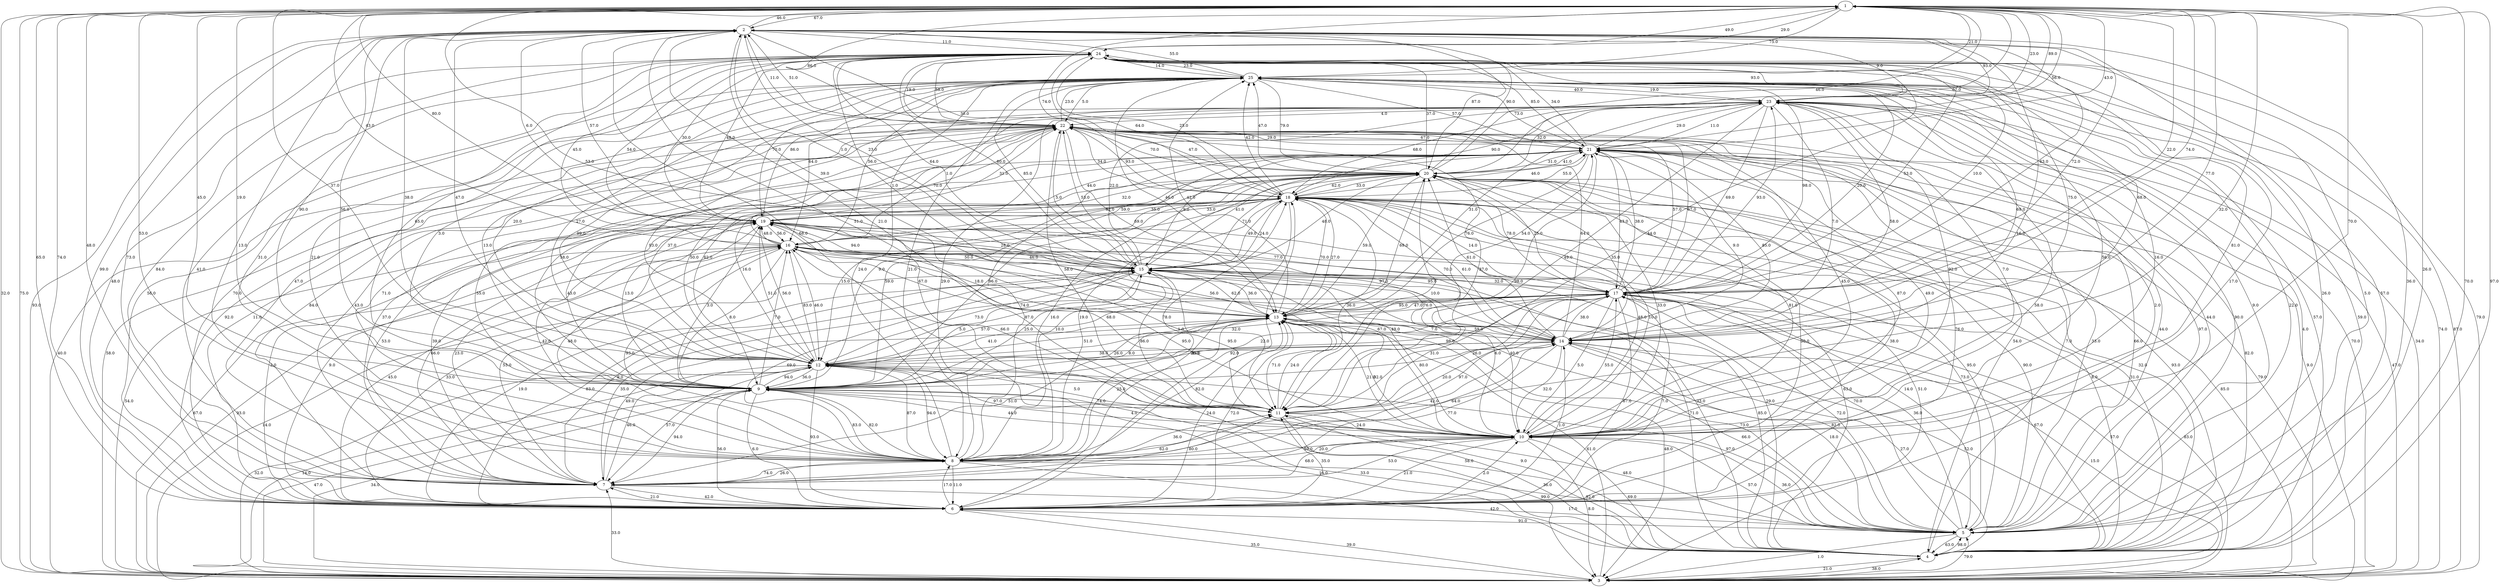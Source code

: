strict digraph G {
  1 [ label="1" ];
  2 [ label="2" ];
  3 [ label="3" ];
  4 [ label="4" ];
  5 [ label="5" ];
  6 [ label="6" ];
  7 [ label="7" ];
  8 [ label="8" ];
  9 [ label="9" ];
  10 [ label="10" ];
  11 [ label="11" ];
  12 [ label="12" ];
  13 [ label="13" ];
  14 [ label="14" ];
  15 [ label="15" ];
  16 [ label="16" ];
  17 [ label="17" ];
  18 [ label="18" ];
  19 [ label="19" ];
  20 [ label="20" ];
  21 [ label="21" ];
  22 [ label="22" ];
  23 [ label="23" ];
  24 [ label="24" ];
  25 [ label="25" ];
  23 -> 21 [ label="11.0" ];
  25 -> 17 [ label="20.0" ];
  6 -> 7 [ label="21.0" ];
  22 -> 11 [ label="37.0" ];
  4 -> 11 [ label="36.0" ];
  18 -> 24 [ label="25.0" ];
  12 -> 1 [ label="37.0" ];
  2 -> 9 [ label="90.0" ];
  9 -> 2 [ label="56.0" ];
  18 -> 3 [ label="51.0" ];
  15 -> 12 [ label="87.0" ];
  24 -> 11 [ label="44.0" ];
  24 -> 10 [ label="81.0" ];
  8 -> 24 [ label="31.0" ];
  5 -> 17 [ label="36.0" ];
  5 -> 19 [ label="73.0" ];
  3 -> 20 [ label="79.0" ];
  12 -> 13 [ label="51.0" ];
  24 -> 9 [ label="65.0" ];
  21 -> 24 [ label="34.0" ];
  18 -> 23 [ label="90.0" ];
  16 -> 23 [ label="1.0" ];
  3 -> 15 [ label="14.0" ];
  16 -> 10 [ label="95.0" ];
  22 -> 15 [ label="5.0" ];
  13 -> 8 [ label="25.0" ];
  9 -> 22 [ label="58.0" ];
  9 -> 3 [ label="34.0" ];
  16 -> 1 [ label="43.0" ];
  6 -> 21 [ label="76.0" ];
  6 -> 24 [ label="17.0" ];
  18 -> 6 [ label="43.0" ];
  3 -> 25 [ label="87.0" ];
  9 -> 17 [ label="98.0" ];
  3 -> 6 [ label="39.0" ];
  20 -> 4 [ label="32.0" ];
  3 -> 18 [ label="85.0" ];
  15 -> 4 [ label="71.0" ];
  20 -> 10 [ label="81.0" ];
  25 -> 24 [ label="23.0" ];
  18 -> 15 [ label="24.0" ];
  12 -> 15 [ label="73.0" ];
  12 -> 17 [ label="32.0" ];
  23 -> 10 [ label="92.0" ];
  15 -> 25 [ label="85.0" ];
  22 -> 12 [ label="37.0" ];
  15 -> 18 [ label="49.0" ];
  15 -> 2 [ label="23.0" ];
  17 -> 13 [ label="95.0" ];
  6 -> 18 [ label="92.0" ];
  6 -> 17 [ label="7.0" ];
  23 -> 3 [ label="70.0" ];
  10 -> 3 [ label="8.0" ];
  12 -> 16 [ label="83.0" ];
  21 -> 20 [ label="31.0" ];
  7 -> 6 [ label="42.0" ];
  25 -> 3 [ label="74.0" ];
  1 -> 7 [ label="48.0" ];
  10 -> 21 [ label="49.0" ];
  15 -> 17 [ label="32.0" ];
  21 -> 23 [ label="29.0" ];
  25 -> 10 [ label="56.0" ];
  8 -> 20 [ label="16.0" ];
  17 -> 20 [ label="78.0" ];
  20 -> 16 [ label="82.0" ];
  2 -> 23 [ label="93.0" ];
  17 -> 11 [ label="31.0" ];
  17 -> 12 [ label="57.0" ];
  12 -> 14 [ label="26.0" ];
  18 -> 19 [ label="33.0" ];
  16 -> 3 [ label="93.0" ];
  24 -> 1 [ label="49.0" ];
  5 -> 18 [ label="90.0" ];
  11 -> 15 [ label="86.0" ];
  3 -> 12 [ label="14.0" ];
  8 -> 17 [ label="97.0" ];
  20 -> 21 [ label="41.0" ];
  11 -> 5 [ label="48.0" ];
  9 -> 8 [ label="83.0" ];
  10 -> 17 [ label="55.0" ];
  3 -> 22 [ label="58.0" ];
  24 -> 7 [ label="84.0" ];
  11 -> 3 [ label="99.0" ];
  21 -> 1 [ label="43.0" ];
  17 -> 4 [ label="67.0" ];
  4 -> 14 [ label="52.0" ];
  2 -> 24 [ label="11.0" ];
  11 -> 14 [ label="20.0" ];
  4 -> 18 [ label="8.0" ];
  15 -> 20 [ label="71.0" ];
  24 -> 15 [ label="64.0" ];
  23 -> 17 [ label="69.0" ];
  11 -> 16 [ label="66.0" ];
  3 -> 16 [ label="67.0" ];
  14 -> 1 [ label="77.0" ];
  24 -> 19 [ label="48.0" ];
  8 -> 6 [ label="11.0" ];
  2 -> 11 [ label="51.0" ];
  17 -> 5 [ label="72.0" ];
  20 -> 18 [ label="62.0" ];
  15 -> 19 [ label="94.0" ];
  22 -> 13 [ label="69.0" ];
  7 -> 18 [ label="39.0" ];
  19 -> 25 [ label="86.0" ];
  15 -> 16 [ label="46.0" ];
  18 -> 1 [ label="74.0" ];
  13 -> 23 [ label="31.0" ];
  5 -> 14 [ label="18.0" ];
  21 -> 5 [ label="33.0" ];
  13 -> 11 [ label="71.0" ];
  21 -> 15 [ label="9.0" ];
  25 -> 1 [ label="21.0" ];
  23 -> 22 [ label="4.0" ];
  16 -> 15 [ label="50.0" ];
  12 -> 25 [ label="20.0" ];
  1 -> 20 [ label="67.0" ];
  23 -> 20 [ label="32.0" ];
  23 -> 2 [ label="9.0" ];
  11 -> 17 [ label="26.0" ];
  25 -> 14 [ label="69.0" ];
  3 -> 5 [ label="79.0" ];
  16 -> 22 [ label="70.0" ];
  19 -> 18 [ label="35.0" ];
  7 -> 11 [ label="62.0" ];
  20 -> 14 [ label="35.0" ];
  3 -> 23 [ label="34.0" ];
  23 -> 25 [ label="40.0" ];
  15 -> 24 [ label="80.0" ];
  13 -> 17 [ label="47.0" ];
  14 -> 19 [ label="97.0" ];
  23 -> 5 [ label="90.0" ];
  19 -> 15 [ label="28.0" ];
  15 -> 22 [ label="53.0" ];
  5 -> 3 [ label="1.0" ];
  16 -> 12 [ label="46.0" ];
  24 -> 14 [ label="75.0" ];
  25 -> 13 [ label="46.0" ];
  12 -> 3 [ label="32.0" ];
  5 -> 13 [ label="82.0" ];
  2 -> 6 [ label="99.0" ];
  19 -> 2 [ label="6.0" ];
  24 -> 25 [ label="14.0" ];
  4 -> 16 [ label="29.0" ];
  3 -> 9 [ label="47.0" ];
  9 -> 20 [ label="96.0" ];
  24 -> 17 [ label="53.0" ];
  8 -> 5 [ label="92.0" ];
  10 -> 4 [ label="69.0" ];
  1 -> 21 [ label="56.0" ];
  5 -> 12 [ label="97.0" ];
  14 -> 4 [ label="27.0" ];
  23 -> 9 [ label="93.0" ];
  21 -> 7 [ label="37.0" ];
  17 -> 3 [ label="57.0" ];
  18 -> 8 [ label="10.0" ];
  2 -> 18 [ label="30.0" ];
  6 -> 23 [ label="2.0" ];
  24 -> 16 [ label="45.0" ];
  6 -> 9 [ label="56.0" ];
  8 -> 14 [ label="64.0" ];
  15 -> 9 [ label="5.0" ];
  22 -> 8 [ label="71.0" ];
  20 -> 24 [ label="37.0" ];
  18 -> 25 [ label="42.0" ];
  14 -> 13 [ label="59.0" ];
  3 -> 1 [ label="75.0" ];
  8 -> 13 [ label="82.0" ];
  25 -> 16 [ label="64.0" ];
  12 -> 8 [ label="94.0" ];
  14 -> 24 [ label="68.0" ];
  21 -> 17 [ label="43.0" ];
  16 -> 14 [ label="56.0" ];
  7 -> 25 [ label="47.0" ];
  19 -> 6 [ label="3.0" ];
  17 -> 21 [ label="38.0" ];
  16 -> 5 [ label="14.0" ];
  20 -> 13 [ label="59.0" ];
  25 -> 22 [ label="5.0" ];
  5 -> 22 [ label="44.0" ];
  22 -> 21 [ label="67.0" ];
  20 -> 12 [ label="16.0" ];
  11 -> 18 [ label="36.0" ];
  6 -> 22 [ label="11.0" ];
  21 -> 11 [ label="98.0" ];
  7 -> 10 [ label="68.0" ];
  22 -> 18 [ label="34.0" ];
  9 -> 21 [ label="9.0" ];
  25 -> 5 [ label="9.0" ];
  5 -> 1 [ label="26.0" ];
  19 -> 22 [ label="31.0" ];
  9 -> 19 [ label="3.0" ];
  20 -> 22 [ label="47.0" ];
  24 -> 3 [ label="79.0" ];
  11 -> 19 [ label="68.0" ];
  22 -> 24 [ label="19.0" ];
  2 -> 10 [ label="16.0" ];
  25 -> 23 [ label="19.0" ];
  1 -> 25 [ label="75.0" ];
  8 -> 18 [ label="1.0" ];
  14 -> 18 [ label="70.0" ];
  9 -> 6 [ label="6.0" ];
  25 -> 12 [ label="27.0" ];
  5 -> 23 [ label="44.0" ];
  24 -> 13 [ label="1.0" ];
  13 -> 3 [ label="48.0" ];
  22 -> 5 [ label="97.0" ];
  24 -> 8 [ label="21.0" ];
  18 -> 20 [ label="33.0" ];
  2 -> 22 [ label="11.0" ];
  4 -> 23 [ label="4.0" ];
  25 -> 19 [ label="70.0" ];
  3 -> 21 [ label="47.0" ];
  22 -> 25 [ label="23.0" ];
  20 -> 11 [ label="10.0" ];
  15 -> 14 [ label="76.0" ];
  1 -> 17 [ label="22.0" ];
  16 -> 19 [ label="48.0" ];
  7 -> 16 [ label="55.0" ];
  23 -> 6 [ label="58.0" ];
  13 -> 25 [ label="42.0" ];
  2 -> 20 [ label="87.0" ];
  22 -> 6 [ label="92.0" ];
  6 -> 25 [ label="70.0" ];
  7 -> 12 [ label="46.0" ];
  5 -> 4 [ label="63.0" ];
  9 -> 10 [ label="4.0" ];
  9 -> 23 [ label="13.0" ];
  21 -> 8 [ label="74.0" ];
  6 -> 1 [ label="74.0" ];
  1 -> 2 [ label="67.0" ];
  12 -> 9 [ label="36.0" ];
  8 -> 25 [ label="24.0" ];
  10 -> 19 [ label="67.0" ];
  17 -> 19 [ label="77.0" ];
  7 -> 2 [ label="73.0" ];
  11 -> 10 [ label="24.0" ];
  6 -> 16 [ label="33.0" ];
  5 -> 24 [ label="5.0" ];
  13 -> 10 [ label="32.0" ];
  14 -> 20 [ label="61.0" ];
  13 -> 21 [ label="54.0" ];
  3 -> 19 [ label="54.0" ];
  25 -> 21 [ label="57.0" ];
  2 -> 5 [ label="36.0" ];
  4 -> 5 [ label="98.0" ];
  5 -> 15 [ label="70.0" ];
  17 -> 9 [ label="22.0" ];
  22 -> 1 [ label="86.0" ];
  25 -> 8 [ label="21.0" ];
  9 -> 18 [ label="43.0" ];
  6 -> 5 [ label="91.0" ];
  3 -> 13 [ label="61.0" ];
  14 -> 12 [ label="38.0" ];
  9 -> 25 [ label="3.0" ];
  10 -> 15 [ label="6.0" ];
  21 -> 18 [ label="55.0" ];
  19 -> 8 [ label="48.0" ];
  10 -> 20 [ label="33.0" ];
  8 -> 9 [ label="82.0" ];
  13 -> 2 [ label="39.0" ];
  7 -> 5 [ label="17.0" ];
  10 -> 9 [ label="44.0" ];
  10 -> 7 [ label="53.0" ];
  13 -> 12 [ label="41.0" ];
  12 -> 19 [ label="56.0" ];
  19 -> 11 [ label="78.0" ];
  8 -> 23 [ label="29.0" ];
  18 -> 12 [ label="15.0" ];
  20 -> 25 [ label="47.0" ];
  3 -> 7 [ label="33.0" ];
  7 -> 19 [ label="23.0" ];
  2 -> 19 [ label="57.0" ];
  14 -> 5 [ label="66.0" ];
  4 -> 20 [ label="93.0" ];
  19 -> 10 [ label="49.0" ];
  18 -> 14 [ label="61.0" ];
  4 -> 21 [ label="82.0" ];
  13 -> 9 [ label="26.0" ];
  24 -> 22 [ label="58.0" ];
  20 -> 15 [ label="48.0" ];
  12 -> 21 [ label="62.0" ];
  24 -> 21 [ label="85.0" ];
  8 -> 22 [ label="55.0" ];
  16 -> 20 [ label="59.0" ];
  19 -> 24 [ label="30.0" ];
  17 -> 23 [ label="93.0" ];
  8 -> 11 [ label="36.0" ];
  21 -> 10 [ label="87.0" ];
  16 -> 6 [ label="45.0" ];
  19 -> 20 [ label="32.0" ];
  20 -> 9 [ label="59.0" ];
  23 -> 11 [ label="49.0" ];
  14 -> 22 [ label="64.0" ];
  6 -> 3 [ label="35.0" ];
  22 -> 17 [ label="67.0" ];
  17 -> 6 [ label="67.0" ];
  25 -> 2 [ label="55.0" ];
  3 -> 4 [ label="38.0" ];
  23 -> 18 [ label="68.0" ];
  13 -> 16 [ label="67.0" ];
  11 -> 13 [ label="24.0" ];
  12 -> 2 [ label="47.0" ];
  11 -> 7 [ label="80.0" ];
  9 -> 11 [ label="74.0" ];
  6 -> 20 [ label="38.0" ];
  19 -> 16 [ label="56.0" ];
  18 -> 4 [ label="31.0" ];
  11 -> 2 [ label="21.0" ];
  2 -> 3 [ label="93.0" ];
  1 -> 19 [ label="80.0" ];
  15 -> 13 [ label="62.0" ];
  1 -> 9 [ label="19.0" ];
  4 -> 12 [ label="9.0" ];
  22 -> 2 [ label="51.0" ];
  13 -> 18 [ label="70.0" ];
  15 -> 10 [ label="40.0" ];
  1 -> 4 [ label="70.0" ];
  4 -> 15 [ label="85.0" ];
  1 -> 8 [ label="53.0" ];
  1 -> 11 [ label="32.0" ];
  9 -> 13 [ label="8.0" ];
  9 -> 4 [ label="33.0" ];
  5 -> 10 [ label="36.0" ];
  5 -> 25 [ label="22.0" ];
  1 -> 3 [ label="32.0" ];
  14 -> 23 [ label="58.0" ];
  23 -> 12 [ label="99.0" ];
  18 -> 10 [ label="48.0" ];
  21 -> 22 [ label="29.0" ];
  18 -> 7 [ label="53.0" ];
  8 -> 2 [ label="13.0" ];
  18 -> 5 [ label="95.0" ];
  23 -> 1 [ label="89.0" ];
  25 -> 6 [ label="56.0" ];
  10 -> 2 [ label="68.0" ];
  15 -> 6 [ label="19.0" ];
  14 -> 10 [ label="32.0" ];
  10 -> 12 [ label="97.0" ];
  25 -> 4 [ label="57.0" ];
  11 -> 12 [ label="5.0" ];
  17 -> 1 [ label="74.0" ];
  1 -> 13 [ label="53.0" ];
  16 -> 13 [ label="18.0" ];
  14 -> 8 [ label="42.0" ];
  16 -> 4 [ label="33.0" ];
  17 -> 10 [ label="5.0" ];
  6 -> 15 [ label="83.0" ];
  20 -> 17 [ label="25.0" ];
  4 -> 1 [ label="97.0" ];
  19 -> 4 [ label="63.0" ];
  10 -> 13 [ label="21.0" ];
  24 -> 18 [ label="64.0" ];
  19 -> 14 [ label="95.0" ];
  9 -> 15 [ label="25.0" ];
  1 -> 24 [ label="29.0" ];
  7 -> 22 [ label="43.0" ];
  18 -> 9 [ label="13.0" ];
  21 -> 14 [ label="85.0" ];
  21 -> 12 [ label="50.0" ];
  15 -> 11 [ label="95.0" ];
  14 -> 21 [ label="9.0" ];
  1 -> 6 [ label="65.0" ];
  22 -> 20 [ label="70.0" ];
  16 -> 25 [ label="56.0" ];
  21 -> 13 [ label="76.0" ];
  8 -> 19 [ label="42.0" ];
  17 -> 24 [ label="10.0" ];
  18 -> 17 [ label="14.0" ];
  4 -> 2 [ label="57.0" ];
  23 -> 14 [ label="7.0" ];
  13 -> 15 [ label="36.0" ];
  10 -> 5 [ label="57.0" ];
  2 -> 15 [ label="1.0" ];
  12 -> 6 [ label="93.0" ];
  13 -> 14 [ label="7.0" ];
  14 -> 17 [ label="38.0" ];
  3 -> 14 [ label="15.0" ];
  7 -> 8 [ label="26.0" ];
  11 -> 22 [ label="58.0" ];
  15 -> 8 [ label="69.0" ];
  19 -> 12 [ label="51.0" ];
  14 -> 7 [ label="77.0" ];
  18 -> 22 [ label="93.0" ];
  19 -> 7 [ label="66.0" ];
  6 -> 19 [ label="9.0" ];
  6 -> 13 [ label="24.0" ];
  2 -> 17 [ label="63.0" ];
  8 -> 7 [ label="74.0" ];
  17 -> 7 [ label="35.0" ];
  10 -> 25 [ label="16.0" ];
  4 -> 9 [ label="14.0" ];
  9 -> 7 [ label="94.0" ];
  3 -> 17 [ label="83.0" ];
  22 -> 7 [ label="84.0" ];
  10 -> 1 [ label="70.0" ];
  9 -> 16 [ label="7.0" ];
  13 -> 7 [ label="51.0" ];
  12 -> 7 [ label="57.0" ];
  20 -> 1 [ label="46.0" ];
  18 -> 13 [ label="27.0" ];
  24 -> 6 [ label="48.0" ];
  24 -> 23 [ label="93.0" ];
  21 -> 25 [ label="73.0" ];
  20 -> 2 [ label="90.0" ];
  17 -> 22 [ label="57.0" ];
  7 -> 24 [ label="41.0" ];
  10 -> 18 [ label="10.0" ];
  2 -> 12 [ label="38.0" ];
  6 -> 10 [ label="2.0" ];
  13 -> 6 [ label="72.0" ];
  12 -> 4 [ label="58.0" ];
  19 -> 21 [ label="44.0" ];
  14 -> 9 [ label="80.0" ];
  20 -> 8 [ label="19.0" ];
  13 -> 20 [ label="69.0" ];
  16 -> 9 [ label="8.0" ];
  17 -> 25 [ label="98.0" ];
  22 -> 10 [ label="45.0" ];
  18 -> 21 [ label="46.0" ];
  25 -> 20 [ label="79.0" ];
  10 -> 23 [ label="7.0" ];
  10 -> 6 [ label="21.0" ];
  10 -> 8 [ label="59.0" ];
  4 -> 22 [ label="7.0" ];
  4 -> 3 [ label="21.0" ];
  7 -> 13 [ label="49.0" ];
  6 -> 11 [ label="35.0" ];
  21 -> 3 [ label="9.0" ];
  15 -> 21 [ label="41.0" ];
  15 -> 23 [ label="22.0" ];
  13 -> 5 [ label="73.0" ];
  22 -> 4 [ label="54.0" ];
  22 -> 3 [ label="40.0" ];
  8 -> 10 [ label="20.0" ];
  5 -> 21 [ label="66.0" ];
  6 -> 14 [ label="1.0" ];
  4 -> 25 [ label="59.0" ];
  17 -> 2 [ label="72.0" ];
  16 -> 8 [ label="93.0" ];
  16 -> 24 [ label="54.0" ];
  24 -> 5 [ label="26.0" ];
  2 -> 1 [ label="46.0" ];
  9 -> 12 [ label="94.0" ];
  6 -> 8 [ label="17.0" ];
  8 -> 12 [ label="87.0" ];
  20 -> 6 [ label="30.0" ];
  15 -> 7 [ label="9.0" ];
  8 -> 4 [ label="42.0" ];
  1 -> 23 [ label="23.0" ];
  9 -> 1 [ label="45.0" ];
}
